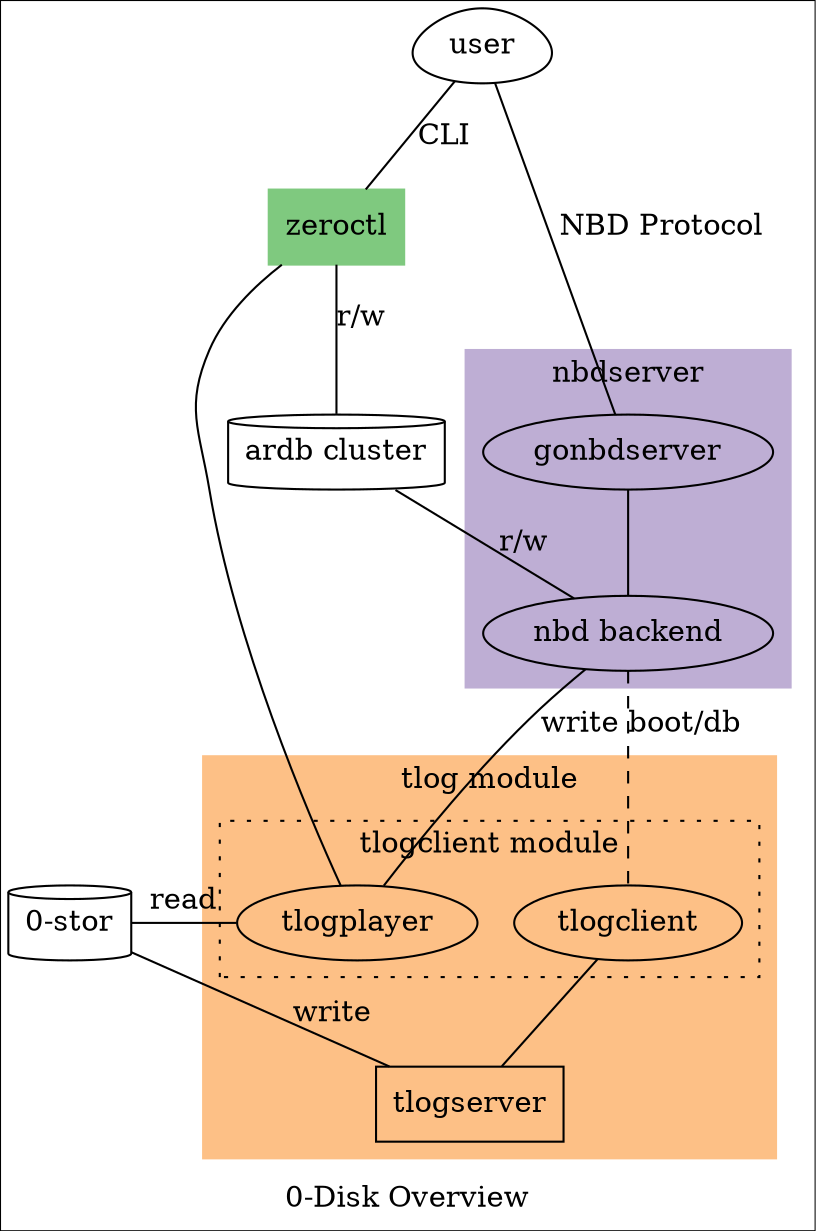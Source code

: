 graph zerodisk_overview {
  label="0-Disk Overview"
  colorscheme=accent4

  ardb [label="ardb cluster" shape=cylinder]

  user
    [shape=egg colorscheme=accent3]
  zeroctl
    [shape=rectangle colorscheme=accent4 
    color=1 style=filled]

  user -- zeroctl [label="CLI"]
  zeroctl -- ardb [label="r/w"]
  ardb -- nbdBackend [label="r/w"]

  zerostor [label="0-stor" shape=cylinder]
  zerostor -- tlogserver [label="write"]

  subgraph clusterTlog {
    color=3
    style=filled
    label="tlog module"

    tlogserver [shape=rectangle]

    subgraph clusterTlogClient {
      style=dotted
      color=transparent
      label="tlogclient module"

      tlogclient
      tlogplayer
    }

    tlogclient -- tlogserver
  }

  subgraph clusterNBD {
    color=2
    style=filled
    label="nbdserver"

    nbdBackend [label="nbd backend"]
  
    gonbdserver -- nbdBackend
    nbdBackend -- tlogplayer [label="write"]
    nbdBackend -- tlogclient
      [label="boot/db" style="dashed"]
  }

  tlogplayer -- zerostor [label="read"]
  zeroctl -- tlogplayer

  user -- gonbdserver [label="NBD Protocol"]
}
